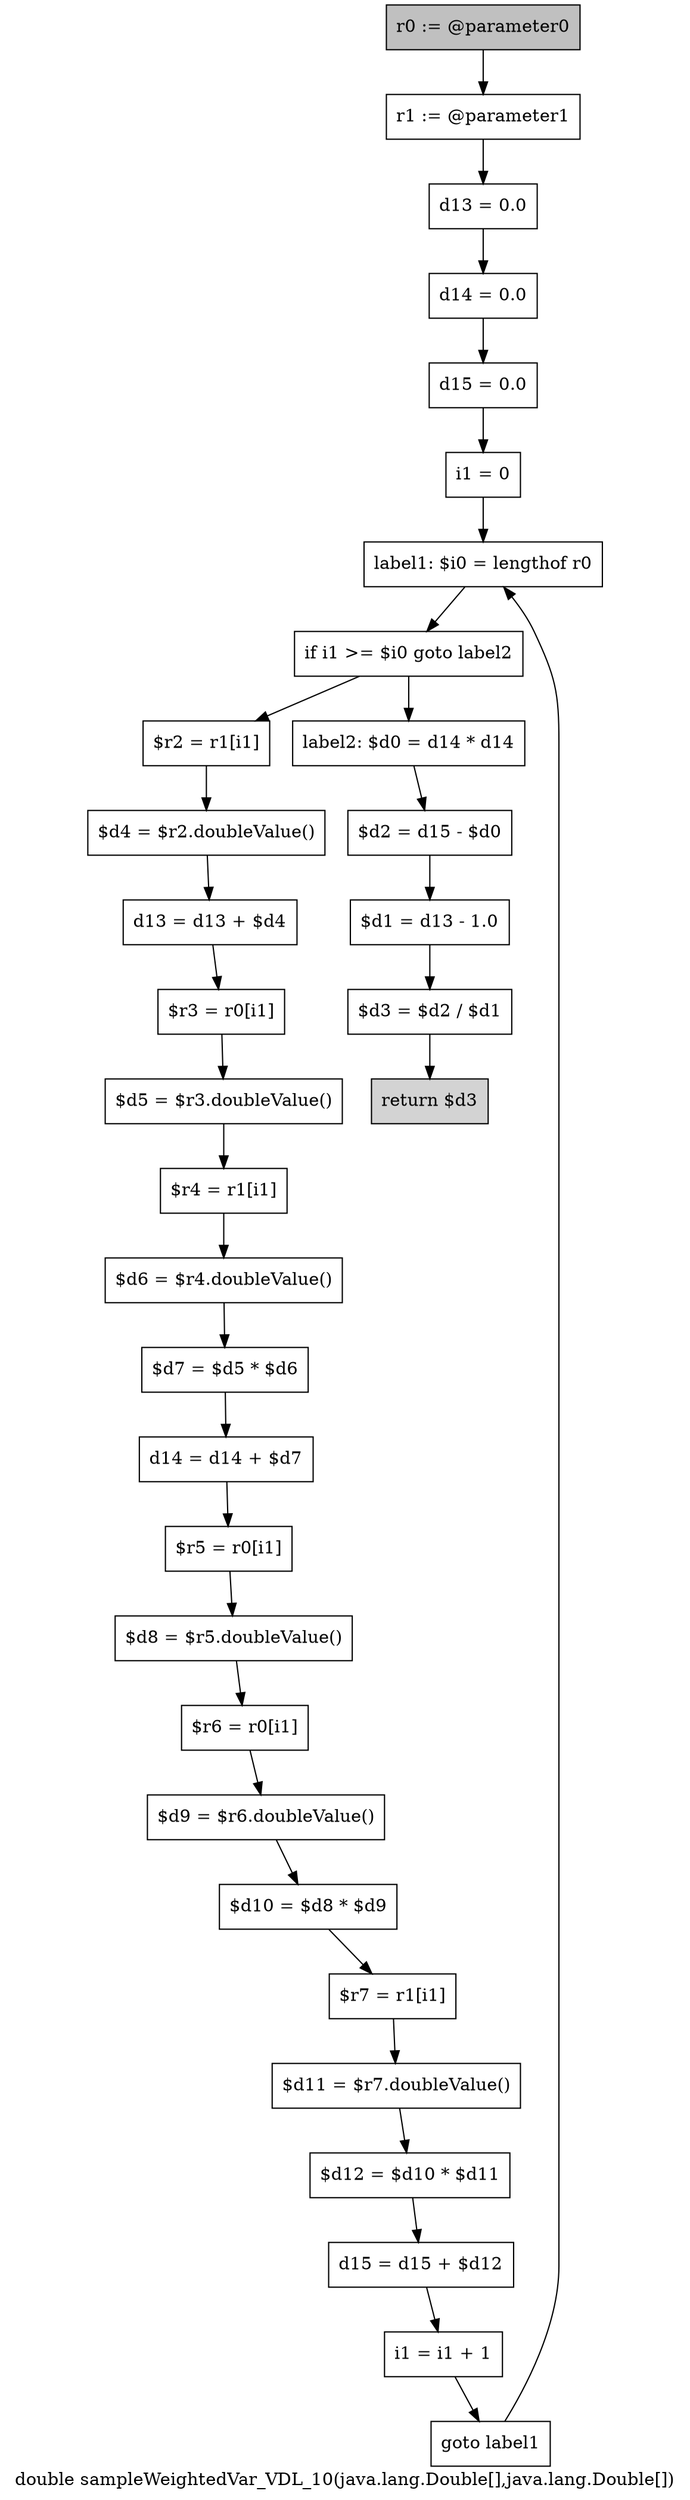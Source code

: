 digraph "double sampleWeightedVar_VDL_10(java.lang.Double[],java.lang.Double[])" {
    label="double sampleWeightedVar_VDL_10(java.lang.Double[],java.lang.Double[])";
    node [shape=box];
    "0" [style=filled,fillcolor=gray,label="r0 := @parameter0",];
    "1" [label="r1 := @parameter1",];
    "0"->"1";
    "2" [label="d13 = 0.0",];
    "1"->"2";
    "3" [label="d14 = 0.0",];
    "2"->"3";
    "4" [label="d15 = 0.0",];
    "3"->"4";
    "5" [label="i1 = 0",];
    "4"->"5";
    "6" [label="label1: $i0 = lengthof r0",];
    "5"->"6";
    "7" [label="if i1 >= $i0 goto label2",];
    "6"->"7";
    "8" [label="$r2 = r1[i1]",];
    "7"->"8";
    "28" [label="label2: $d0 = d14 * d14",];
    "7"->"28";
    "9" [label="$d4 = $r2.doubleValue()",];
    "8"->"9";
    "10" [label="d13 = d13 + $d4",];
    "9"->"10";
    "11" [label="$r3 = r0[i1]",];
    "10"->"11";
    "12" [label="$d5 = $r3.doubleValue()",];
    "11"->"12";
    "13" [label="$r4 = r1[i1]",];
    "12"->"13";
    "14" [label="$d6 = $r4.doubleValue()",];
    "13"->"14";
    "15" [label="$d7 = $d5 * $d6",];
    "14"->"15";
    "16" [label="d14 = d14 + $d7",];
    "15"->"16";
    "17" [label="$r5 = r0[i1]",];
    "16"->"17";
    "18" [label="$d8 = $r5.doubleValue()",];
    "17"->"18";
    "19" [label="$r6 = r0[i1]",];
    "18"->"19";
    "20" [label="$d9 = $r6.doubleValue()",];
    "19"->"20";
    "21" [label="$d10 = $d8 * $d9",];
    "20"->"21";
    "22" [label="$r7 = r1[i1]",];
    "21"->"22";
    "23" [label="$d11 = $r7.doubleValue()",];
    "22"->"23";
    "24" [label="$d12 = $d10 * $d11",];
    "23"->"24";
    "25" [label="d15 = d15 + $d12",];
    "24"->"25";
    "26" [label="i1 = i1 + 1",];
    "25"->"26";
    "27" [label="goto label1",];
    "26"->"27";
    "27"->"6";
    "29" [label="$d2 = d15 - $d0",];
    "28"->"29";
    "30" [label="$d1 = d13 - 1.0",];
    "29"->"30";
    "31" [label="$d3 = $d2 / $d1",];
    "30"->"31";
    "32" [style=filled,fillcolor=lightgray,label="return $d3",];
    "31"->"32";
}

